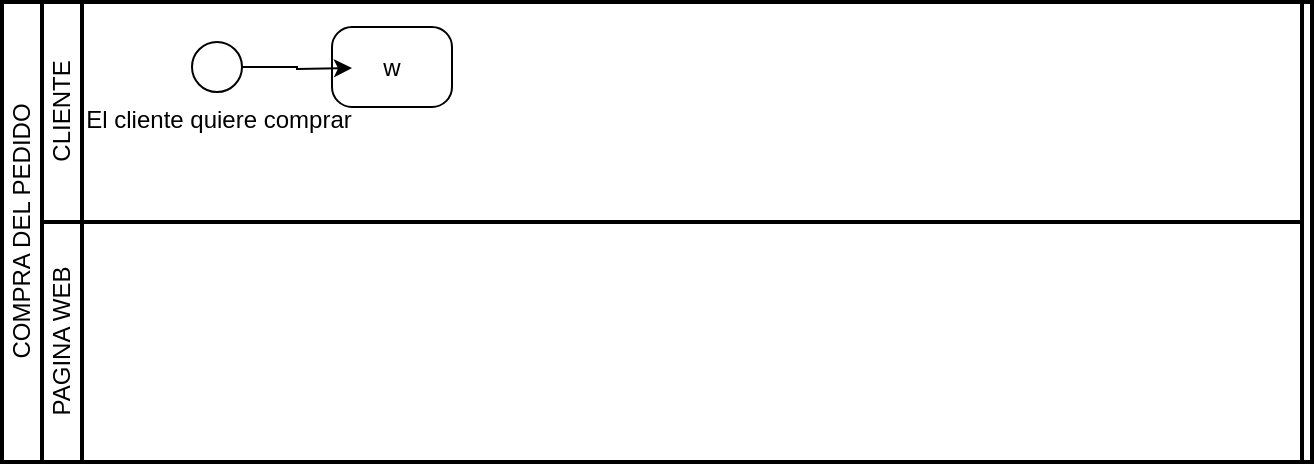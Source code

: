 <mxfile version="17.4.6" type="github">
  <diagram id="prtHgNgQTEPvFCAcTncT" name="Page-1">
    <mxGraphModel dx="429" dy="820" grid="1" gridSize="10" guides="1" tooltips="1" connect="1" arrows="1" fold="1" page="1" pageScale="1" pageWidth="827" pageHeight="1169" math="0" shadow="0">
      <root>
        <mxCell id="0" />
        <mxCell id="1" parent="0" />
        <mxCell id="Lngs6z8u3s_FknMRa0aT-3" value="COMPRA DEL PEDIDO&lt;br&gt;" style="swimlane;html=1;startSize=20;fontStyle=0;collapsible=0;horizontal=0;swimlaneLine=1;swimlaneFillColor=#ffffff;strokeWidth=2;" vertex="1" parent="1">
          <mxGeometry x="115" y="200" width="655" height="230" as="geometry" />
        </mxCell>
        <mxCell id="Lngs6z8u3s_FknMRa0aT-4" value="" style="swimlane;html=1;startSize=20;fontStyle=0;collapsible=0;horizontal=0;swimlaneLine=0;fillColor=none;" vertex="1" parent="Lngs6z8u3s_FknMRa0aT-3">
          <mxGeometry x="20" width="630" height="110" as="geometry" />
        </mxCell>
        <mxCell id="Lngs6z8u3s_FknMRa0aT-11" value="CLIENTE" style="swimlane;html=1;startSize=20;fontStyle=0;collapsible=0;horizontal=0;swimlaneLine=1;swimlaneFillColor=#ffffff;strokeWidth=2;" vertex="1" parent="Lngs6z8u3s_FknMRa0aT-4">
          <mxGeometry width="630" height="110" as="geometry" />
        </mxCell>
        <mxCell id="Lngs6z8u3s_FknMRa0aT-13" value="&lt;font color=&quot;#000000&quot;&gt;El cliente quiere comprar&lt;/font&gt;" style="points=[[0.145,0.145,0],[0.5,0,0],[0.855,0.145,0],[1,0.5,0],[0.855,0.855,0],[0.5,1,0],[0.145,0.855,0],[0,0.5,0]];shape=mxgraph.bpmn.event;html=1;verticalLabelPosition=bottom;labelBackgroundColor=#ffffff;verticalAlign=top;align=center;perimeter=ellipsePerimeter;outlineConnect=0;aspect=fixed;outline=standard;symbol=general;" vertex="1" parent="Lngs6z8u3s_FknMRa0aT-11">
          <mxGeometry x="75" y="20" width="25" height="25" as="geometry" />
        </mxCell>
        <mxCell id="Lngs6z8u3s_FknMRa0aT-17" value="w" style="points=[[0.25,0,0],[0.5,0,0],[0.75,0,0],[1,0.25,0],[1,0.5,0],[1,0.75,0],[0.75,1,0],[0.5,1,0],[0.25,1,0],[0,0.75,0],[0,0.5,0],[0,0.25,0]];shape=mxgraph.bpmn.task;whiteSpace=wrap;rectStyle=rounded;size=10;taskMarker=abstract;fontColor=#000000;" vertex="1" parent="Lngs6z8u3s_FknMRa0aT-11">
          <mxGeometry x="145" y="12.5" width="60" height="40" as="geometry" />
        </mxCell>
        <mxCell id="Lngs6z8u3s_FknMRa0aT-10" value="" style="swimlane;html=1;startSize=20;fontStyle=0;collapsible=0;horizontal=0;swimlaneLine=0;fillColor=none;" vertex="1" parent="Lngs6z8u3s_FknMRa0aT-3">
          <mxGeometry x="20" y="110" width="630" height="120" as="geometry" />
        </mxCell>
        <mxCell id="Lngs6z8u3s_FknMRa0aT-12" value="PAGINA WEB" style="swimlane;html=1;startSize=20;fontStyle=0;collapsible=0;horizontal=0;swimlaneLine=1;swimlaneFillColor=#ffffff;strokeWidth=2;" vertex="1" parent="Lngs6z8u3s_FknMRa0aT-10">
          <mxGeometry width="630" height="120" as="geometry" />
        </mxCell>
        <mxCell id="Lngs6z8u3s_FknMRa0aT-16" style="edgeStyle=orthogonalEdgeStyle;rounded=0;orthogonalLoop=1;jettySize=auto;html=1;exitX=1;exitY=0.5;exitDx=0;exitDy=0;exitPerimeter=0;fontColor=#000000;strokeColor=#000000;" edge="1" parent="1" source="Lngs6z8u3s_FknMRa0aT-13">
          <mxGeometry relative="1" as="geometry">
            <mxPoint x="290" y="233" as="targetPoint" />
          </mxGeometry>
        </mxCell>
      </root>
    </mxGraphModel>
  </diagram>
</mxfile>
